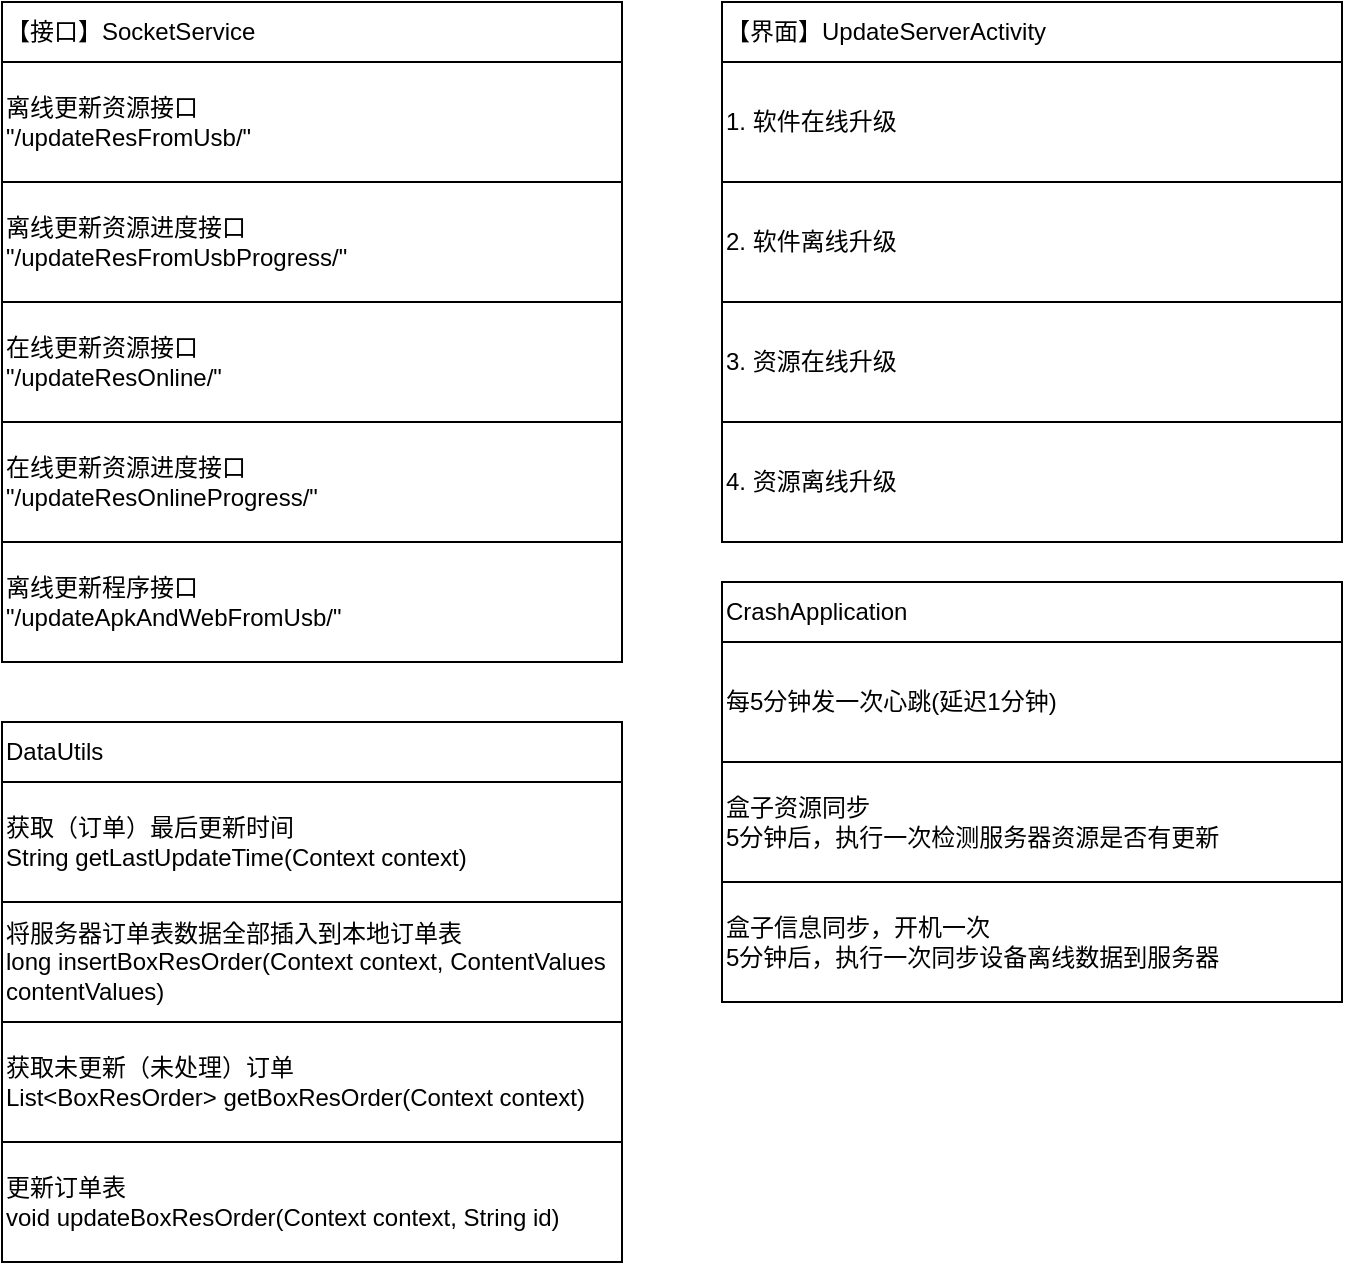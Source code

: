 <mxfile version="16.6.2" type="github">
  <diagram id="l3UoU12UBDZ79Bp-kKOp" name="Page-1">
    <mxGraphModel dx="1422" dy="762" grid="1" gridSize="10" guides="1" tooltips="1" connect="1" arrows="1" fold="1" page="1" pageScale="1" pageWidth="827" pageHeight="1169" math="0" shadow="0">
      <root>
        <mxCell id="0" />
        <mxCell id="1" parent="0" />
        <mxCell id="DFO-0ac6-ra-kcL9trr5-8" value="" style="group" vertex="1" connectable="0" parent="1">
          <mxGeometry x="20" y="10" width="310" height="330" as="geometry" />
        </mxCell>
        <mxCell id="DFO-0ac6-ra-kcL9trr5-2" value="【接口】SocketService" style="rounded=0;whiteSpace=wrap;html=1;align=left;" vertex="1" parent="DFO-0ac6-ra-kcL9trr5-8">
          <mxGeometry width="310" height="30" as="geometry" />
        </mxCell>
        <mxCell id="DFO-0ac6-ra-kcL9trr5-3" value="离线更新资源接口&lt;br&gt;&quot;/updateResFromUsb/&quot;" style="rounded=0;whiteSpace=wrap;html=1;align=left;" vertex="1" parent="DFO-0ac6-ra-kcL9trr5-8">
          <mxGeometry y="30" width="310" height="60" as="geometry" />
        </mxCell>
        <mxCell id="DFO-0ac6-ra-kcL9trr5-4" value="离线更新资源进度接口&lt;br&gt;&quot;/updateResFromUsbProgress/&quot;" style="rounded=0;whiteSpace=wrap;html=1;align=left;" vertex="1" parent="DFO-0ac6-ra-kcL9trr5-8">
          <mxGeometry y="90" width="310" height="60" as="geometry" />
        </mxCell>
        <mxCell id="DFO-0ac6-ra-kcL9trr5-5" value="在线更新资源接口&lt;br&gt;&quot;/updateResOnline/&quot;" style="rounded=0;whiteSpace=wrap;html=1;align=left;" vertex="1" parent="DFO-0ac6-ra-kcL9trr5-8">
          <mxGeometry y="150" width="310" height="60" as="geometry" />
        </mxCell>
        <mxCell id="DFO-0ac6-ra-kcL9trr5-6" value="在线更新资源进度接口&lt;br&gt;&quot;/updateResOnlineProgress/&quot;" style="rounded=0;whiteSpace=wrap;html=1;align=left;" vertex="1" parent="DFO-0ac6-ra-kcL9trr5-8">
          <mxGeometry y="210" width="310" height="60" as="geometry" />
        </mxCell>
        <mxCell id="DFO-0ac6-ra-kcL9trr5-7" value="离线更新程序接口&lt;br&gt;&quot;/updateApkAndWebFromUsb/&quot;" style="rounded=0;whiteSpace=wrap;html=1;align=left;" vertex="1" parent="DFO-0ac6-ra-kcL9trr5-8">
          <mxGeometry y="270" width="310" height="60" as="geometry" />
        </mxCell>
        <mxCell id="DFO-0ac6-ra-kcL9trr5-16" value="" style="group" vertex="1" connectable="0" parent="1">
          <mxGeometry x="20" y="370" width="310" height="270" as="geometry" />
        </mxCell>
        <mxCell id="DFO-0ac6-ra-kcL9trr5-9" value="DataUtils" style="rounded=0;whiteSpace=wrap;html=1;align=left;" vertex="1" parent="DFO-0ac6-ra-kcL9trr5-16">
          <mxGeometry width="310" height="30" as="geometry" />
        </mxCell>
        <mxCell id="DFO-0ac6-ra-kcL9trr5-10" value="获取（订单）最后更新时间&lt;br&gt;String getLastUpdateTime(Context context)" style="rounded=0;whiteSpace=wrap;html=1;align=left;" vertex="1" parent="DFO-0ac6-ra-kcL9trr5-16">
          <mxGeometry y="30" width="310" height="60" as="geometry" />
        </mxCell>
        <mxCell id="DFO-0ac6-ra-kcL9trr5-11" value="将服务器订单表数据全部插入到本地订单表&lt;br&gt;long insertBoxResOrder(Context context, ContentValues contentValues)" style="rounded=0;whiteSpace=wrap;html=1;align=left;" vertex="1" parent="DFO-0ac6-ra-kcL9trr5-16">
          <mxGeometry y="90" width="310" height="60" as="geometry" />
        </mxCell>
        <mxCell id="DFO-0ac6-ra-kcL9trr5-12" value="获取未更新（未处理）订单&lt;br&gt;List&amp;lt;BoxResOrder&amp;gt; getBoxResOrder(Context context)" style="rounded=0;whiteSpace=wrap;html=1;align=left;" vertex="1" parent="DFO-0ac6-ra-kcL9trr5-16">
          <mxGeometry y="150" width="310" height="60" as="geometry" />
        </mxCell>
        <mxCell id="DFO-0ac6-ra-kcL9trr5-13" value="更新订单表&lt;br&gt;void updateBoxResOrder(Context context, String id)" style="rounded=0;whiteSpace=wrap;html=1;align=left;" vertex="1" parent="DFO-0ac6-ra-kcL9trr5-16">
          <mxGeometry y="210" width="310" height="60" as="geometry" />
        </mxCell>
        <mxCell id="DFO-0ac6-ra-kcL9trr5-20" value="" style="group" vertex="1" connectable="0" parent="1">
          <mxGeometry x="380" y="10" width="310" height="270" as="geometry" />
        </mxCell>
        <mxCell id="DFO-0ac6-ra-kcL9trr5-14" value="【界面】UpdateServerActivity" style="rounded=0;whiteSpace=wrap;html=1;align=left;" vertex="1" parent="DFO-0ac6-ra-kcL9trr5-20">
          <mxGeometry width="310" height="30" as="geometry" />
        </mxCell>
        <mxCell id="DFO-0ac6-ra-kcL9trr5-15" value="1. 软件在线升级" style="rounded=0;whiteSpace=wrap;html=1;align=left;" vertex="1" parent="DFO-0ac6-ra-kcL9trr5-20">
          <mxGeometry y="30" width="310" height="60" as="geometry" />
        </mxCell>
        <mxCell id="DFO-0ac6-ra-kcL9trr5-17" value="2. 软件离线升级" style="rounded=0;whiteSpace=wrap;html=1;align=left;" vertex="1" parent="DFO-0ac6-ra-kcL9trr5-20">
          <mxGeometry y="90" width="310" height="60" as="geometry" />
        </mxCell>
        <mxCell id="DFO-0ac6-ra-kcL9trr5-18" value="3. 资源在线升级" style="rounded=0;whiteSpace=wrap;html=1;align=left;" vertex="1" parent="DFO-0ac6-ra-kcL9trr5-20">
          <mxGeometry y="150" width="310" height="60" as="geometry" />
        </mxCell>
        <mxCell id="DFO-0ac6-ra-kcL9trr5-19" value="4. 资源离线升级" style="rounded=0;whiteSpace=wrap;html=1;align=left;" vertex="1" parent="DFO-0ac6-ra-kcL9trr5-20">
          <mxGeometry y="210" width="310" height="60" as="geometry" />
        </mxCell>
        <mxCell id="DFO-0ac6-ra-kcL9trr5-31" value="" style="group" vertex="1" connectable="0" parent="1">
          <mxGeometry x="380" y="300" width="310" height="210" as="geometry" />
        </mxCell>
        <mxCell id="DFO-0ac6-ra-kcL9trr5-21" value="CrashApplication&lt;span style=&quot;font-size: 0px ; font-family: monospace ; color: rgba(0 , 0 , 0 , 0)&quot;&gt;xGraphModel%3E%3Croot%3E%3CmxCell%20id%3D%220%22%2F%3E%3CmxCell%20id%3D%221%22%20parent%3D%220%22%2F%3E%3CmxCell%20id%3D%222%22%20value%3D%22%E3%80%90%E7%95%8C%E9%9D%A2%E3%80%91UpdateServerActivity%22%20style%3D%22rounded%3D0%3BwhiteSpace%3Dwrap%3Bhtml%3D1%3Balign%3Dleft%3B%22%20vertex%3D%221%22%20parent%3D%221%22%3E%3CmxGeometry%20x%3D%22380%22%20y%3D%2210%22%20width%3D%22310%22%20height%3D%2230%22%20as%3D%22geometry%22%2F%3E%3C%2FmxCell%3E%3C%2Froot%3E%3C%2FmxGraphModel%3E&lt;/span&gt;&lt;font color=&quot;rgba(0, 0, 0, 0)&quot; face=&quot;monospace&quot;&gt;&lt;span style=&quot;font-size: 0px&quot;&gt;CrashApplication&lt;/span&gt;&lt;/font&gt;" style="rounded=0;whiteSpace=wrap;html=1;align=left;" vertex="1" parent="DFO-0ac6-ra-kcL9trr5-31">
          <mxGeometry width="310" height="30" as="geometry" />
        </mxCell>
        <mxCell id="DFO-0ac6-ra-kcL9trr5-28" value="每5分钟发一次心跳(延迟1分钟)" style="rounded=0;whiteSpace=wrap;html=1;align=left;" vertex="1" parent="DFO-0ac6-ra-kcL9trr5-31">
          <mxGeometry y="30" width="310" height="60" as="geometry" />
        </mxCell>
        <mxCell id="DFO-0ac6-ra-kcL9trr5-29" value="盒子资源同步&lt;br&gt;5分钟后，执行一次检测服务器资源是否有更新" style="rounded=0;whiteSpace=wrap;html=1;align=left;" vertex="1" parent="DFO-0ac6-ra-kcL9trr5-31">
          <mxGeometry y="90" width="310" height="60" as="geometry" />
        </mxCell>
        <mxCell id="DFO-0ac6-ra-kcL9trr5-30" value="盒子信息同步，开机一次&lt;br&gt;5分钟后，执行一次同步设备离线数据到服务器" style="rounded=0;whiteSpace=wrap;html=1;align=left;" vertex="1" parent="DFO-0ac6-ra-kcL9trr5-31">
          <mxGeometry y="150" width="310" height="60" as="geometry" />
        </mxCell>
      </root>
    </mxGraphModel>
  </diagram>
</mxfile>
